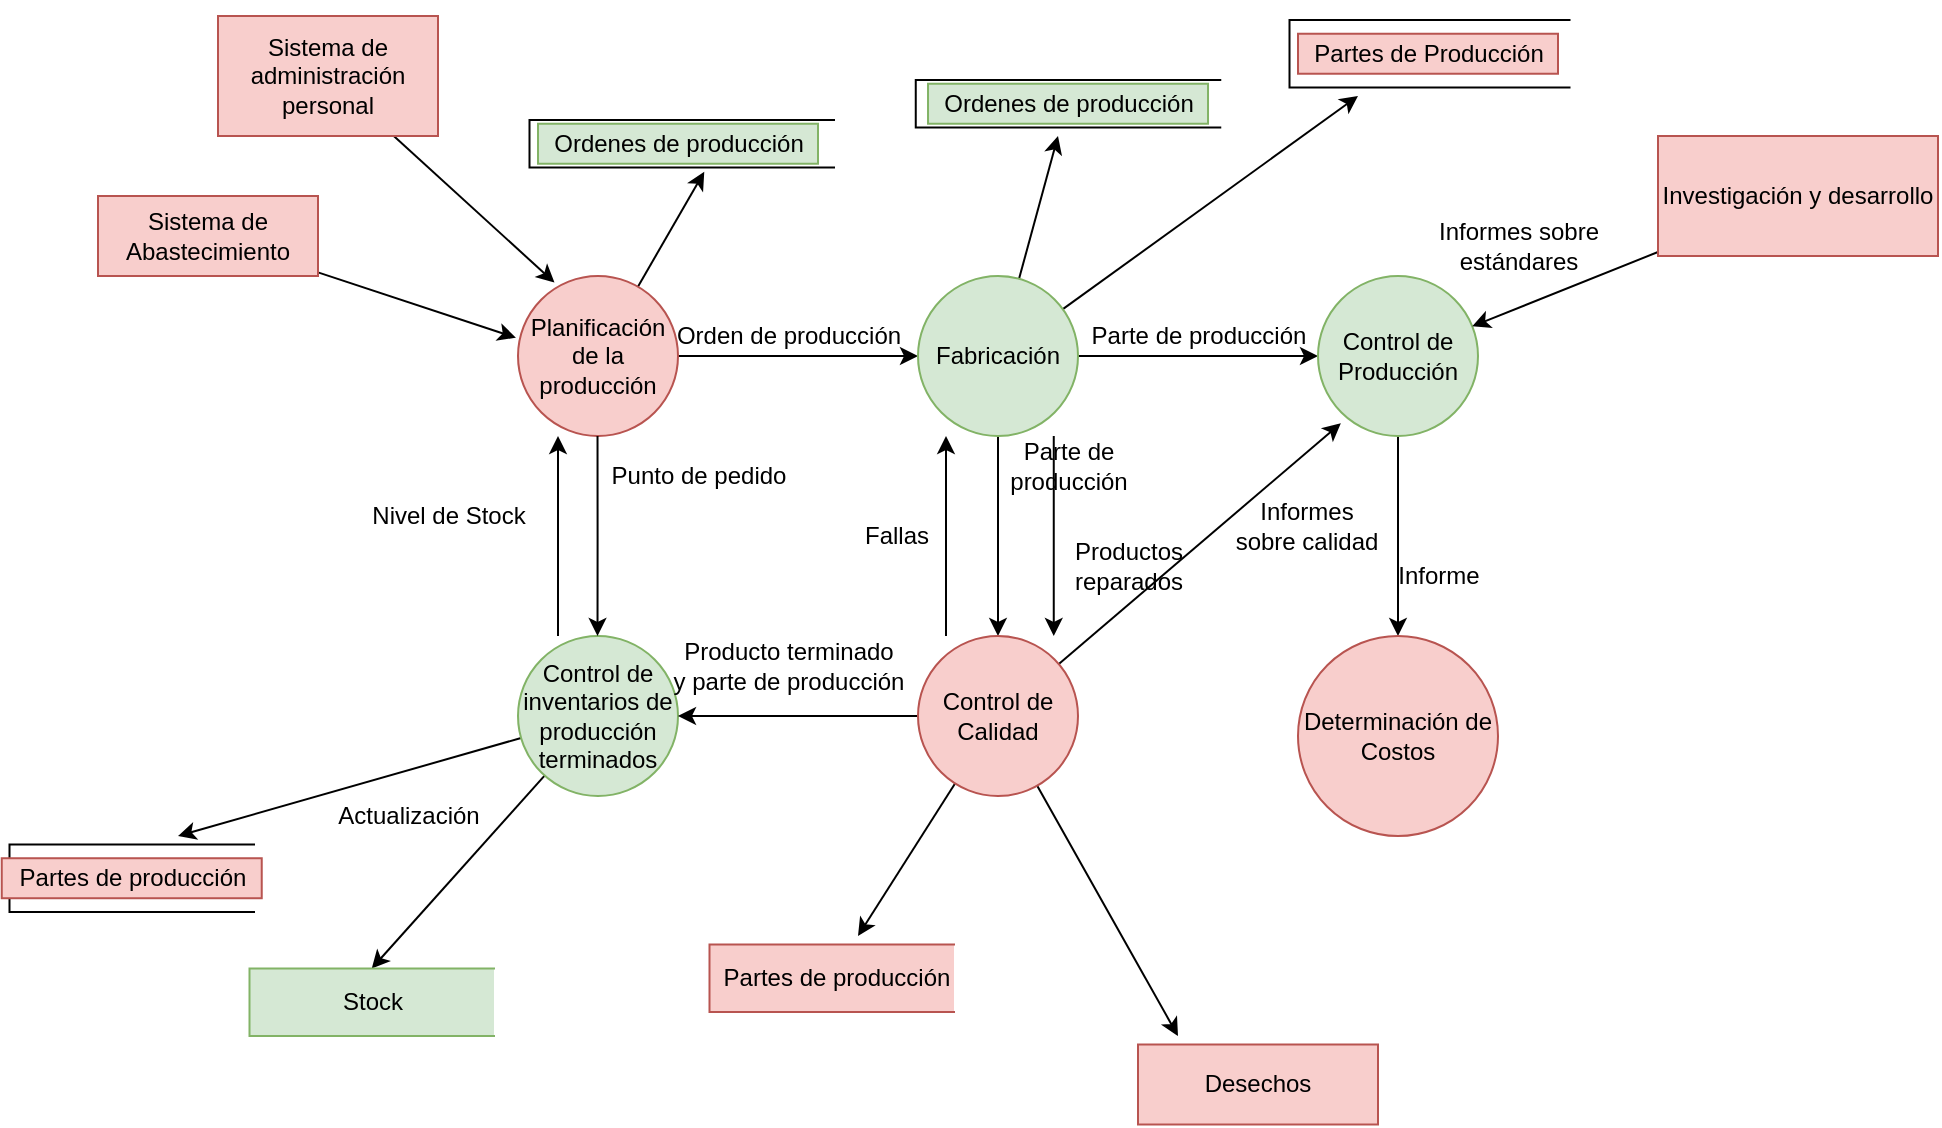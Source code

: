 <mxfile version="14.8.0" type="github">
  <diagram id="on07rTAMqTq5AdcJ2sTU" name="Page-1">
    <mxGraphModel dx="1773" dy="645" grid="1" gridSize="10" guides="1" tooltips="1" connect="1" arrows="1" fold="1" page="1" pageScale="1" pageWidth="827" pageHeight="1169" math="0" shadow="0">
      <root>
        <mxCell id="0" />
        <mxCell id="1" parent="0" />
        <mxCell id="LitLI9PwmLzpKt-Nh9I4-13" style="edgeStyle=none;rounded=0;orthogonalLoop=1;jettySize=auto;html=1;entryX=0;entryY=0.5;entryDx=0;entryDy=0;" parent="1" source="LitLI9PwmLzpKt-Nh9I4-1" target="LitLI9PwmLzpKt-Nh9I4-2" edge="1">
          <mxGeometry relative="1" as="geometry" />
        </mxCell>
        <mxCell id="LitLI9PwmLzpKt-Nh9I4-20" style="edgeStyle=none;rounded=0;orthogonalLoop=1;jettySize=auto;html=1;entryX=1.09;entryY=0.426;entryDx=0;entryDy=0;entryPerimeter=0;" parent="1" source="LitLI9PwmLzpKt-Nh9I4-1" target="LitLI9PwmLzpKt-Nh9I4-27" edge="1">
          <mxGeometry relative="1" as="geometry">
            <mxPoint x="330" y="120" as="targetPoint" />
          </mxGeometry>
        </mxCell>
        <mxCell id="LitLI9PwmLzpKt-Nh9I4-1" value="Planificación de la producción" style="ellipse;whiteSpace=wrap;html=1;aspect=fixed;fillColor=#f8cecc;strokeColor=#b85450;" parent="1" vertex="1">
          <mxGeometry x="200" y="160" width="80" height="80" as="geometry" />
        </mxCell>
        <mxCell id="LitLI9PwmLzpKt-Nh9I4-8" style="edgeStyle=orthogonalEdgeStyle;rounded=0;orthogonalLoop=1;jettySize=auto;html=1;entryX=0.5;entryY=0;entryDx=0;entryDy=0;" parent="1" source="LitLI9PwmLzpKt-Nh9I4-2" target="LitLI9PwmLzpKt-Nh9I4-4" edge="1">
          <mxGeometry relative="1" as="geometry" />
        </mxCell>
        <mxCell id="LitLI9PwmLzpKt-Nh9I4-14" style="edgeStyle=none;rounded=0;orthogonalLoop=1;jettySize=auto;html=1;entryX=0;entryY=0.5;entryDx=0;entryDy=0;" parent="1" source="LitLI9PwmLzpKt-Nh9I4-2" target="LitLI9PwmLzpKt-Nh9I4-5" edge="1">
          <mxGeometry relative="1" as="geometry" />
        </mxCell>
        <mxCell id="LitLI9PwmLzpKt-Nh9I4-21" style="edgeStyle=none;rounded=0;orthogonalLoop=1;jettySize=auto;html=1;" parent="1" source="LitLI9PwmLzpKt-Nh9I4-2" edge="1">
          <mxGeometry relative="1" as="geometry">
            <mxPoint x="470" y="90" as="targetPoint" />
          </mxGeometry>
        </mxCell>
        <mxCell id="LitLI9PwmLzpKt-Nh9I4-22" style="edgeStyle=none;rounded=0;orthogonalLoop=1;jettySize=auto;html=1;" parent="1" source="LitLI9PwmLzpKt-Nh9I4-2" edge="1">
          <mxGeometry relative="1" as="geometry">
            <mxPoint x="620" y="70" as="targetPoint" />
          </mxGeometry>
        </mxCell>
        <mxCell id="LitLI9PwmLzpKt-Nh9I4-2" value="Fabricación" style="ellipse;whiteSpace=wrap;html=1;aspect=fixed;fillColor=#d5e8d4;strokeColor=#82b366;" parent="1" vertex="1">
          <mxGeometry x="400" y="160" width="80" height="80" as="geometry" />
        </mxCell>
        <mxCell id="LitLI9PwmLzpKt-Nh9I4-16" style="edgeStyle=none;rounded=0;orthogonalLoop=1;jettySize=auto;html=1;" parent="1" source="LitLI9PwmLzpKt-Nh9I4-3" edge="1">
          <mxGeometry relative="1" as="geometry">
            <mxPoint x="30" y="440" as="targetPoint" />
          </mxGeometry>
        </mxCell>
        <mxCell id="LitLI9PwmLzpKt-Nh9I4-17" style="edgeStyle=none;rounded=0;orthogonalLoop=1;jettySize=auto;html=1;entryX=0;entryY=0.5;entryDx=0;entryDy=0;" parent="1" source="LitLI9PwmLzpKt-Nh9I4-3" target="LitLI9PwmLzpKt-Nh9I4-34" edge="1">
          <mxGeometry relative="1" as="geometry">
            <mxPoint x="130" y="480" as="targetPoint" />
          </mxGeometry>
        </mxCell>
        <mxCell id="LitLI9PwmLzpKt-Nh9I4-3" value="Control de inventarios de producción terminados" style="ellipse;whiteSpace=wrap;html=1;aspect=fixed;fillColor=#d5e8d4;strokeColor=#82b366;" parent="1" vertex="1">
          <mxGeometry x="200" y="340" width="80" height="80" as="geometry" />
        </mxCell>
        <mxCell id="LitLI9PwmLzpKt-Nh9I4-12" style="rounded=0;orthogonalLoop=1;jettySize=auto;html=1;entryX=0.143;entryY=0.92;entryDx=0;entryDy=0;entryPerimeter=0;" parent="1" source="LitLI9PwmLzpKt-Nh9I4-4" target="LitLI9PwmLzpKt-Nh9I4-5" edge="1">
          <mxGeometry relative="1" as="geometry">
            <mxPoint x="580" y="260" as="targetPoint" />
          </mxGeometry>
        </mxCell>
        <mxCell id="LitLI9PwmLzpKt-Nh9I4-15" style="edgeStyle=none;rounded=0;orthogonalLoop=1;jettySize=auto;html=1;entryX=1;entryY=0.5;entryDx=0;entryDy=0;" parent="1" source="LitLI9PwmLzpKt-Nh9I4-4" target="LitLI9PwmLzpKt-Nh9I4-3" edge="1">
          <mxGeometry relative="1" as="geometry" />
        </mxCell>
        <mxCell id="LitLI9PwmLzpKt-Nh9I4-18" style="edgeStyle=none;rounded=0;orthogonalLoop=1;jettySize=auto;html=1;" parent="1" source="LitLI9PwmLzpKt-Nh9I4-4" edge="1">
          <mxGeometry relative="1" as="geometry">
            <mxPoint x="370" y="490" as="targetPoint" />
          </mxGeometry>
        </mxCell>
        <mxCell id="LitLI9PwmLzpKt-Nh9I4-19" style="edgeStyle=none;rounded=0;orthogonalLoop=1;jettySize=auto;html=1;" parent="1" source="LitLI9PwmLzpKt-Nh9I4-4" edge="1">
          <mxGeometry relative="1" as="geometry">
            <mxPoint x="530" y="540" as="targetPoint" />
          </mxGeometry>
        </mxCell>
        <mxCell id="LitLI9PwmLzpKt-Nh9I4-4" value="Control de Calidad" style="ellipse;whiteSpace=wrap;html=1;aspect=fixed;fillColor=#f8cecc;strokeColor=#b85450;" parent="1" vertex="1">
          <mxGeometry x="400" y="340" width="80" height="80" as="geometry" />
        </mxCell>
        <mxCell id="LitLI9PwmLzpKt-Nh9I4-9" style="edgeStyle=orthogonalEdgeStyle;rounded=0;orthogonalLoop=1;jettySize=auto;html=1;entryX=0.5;entryY=0;entryDx=0;entryDy=0;" parent="1" source="LitLI9PwmLzpKt-Nh9I4-5" target="LitLI9PwmLzpKt-Nh9I4-6" edge="1">
          <mxGeometry relative="1" as="geometry" />
        </mxCell>
        <mxCell id="LitLI9PwmLzpKt-Nh9I4-5" value="Control de Producción" style="ellipse;whiteSpace=wrap;html=1;aspect=fixed;fillColor=#d5e8d4;strokeColor=#82b366;" parent="1" vertex="1">
          <mxGeometry x="600" y="160" width="80" height="80" as="geometry" />
        </mxCell>
        <mxCell id="LitLI9PwmLzpKt-Nh9I4-6" value="Determinación de Costos" style="ellipse;whiteSpace=wrap;html=1;aspect=fixed;fillColor=#f8cecc;strokeColor=#b85450;" parent="1" vertex="1">
          <mxGeometry x="590" y="340" width="100" height="100" as="geometry" />
        </mxCell>
        <mxCell id="LitLI9PwmLzpKt-Nh9I4-10" style="edgeStyle=orthogonalEdgeStyle;rounded=0;orthogonalLoop=1;jettySize=auto;html=1;entryX=0.5;entryY=0;entryDx=0;entryDy=0;" parent="1" edge="1">
          <mxGeometry relative="1" as="geometry">
            <mxPoint x="220" y="340" as="sourcePoint" />
            <mxPoint x="220" y="240" as="targetPoint" />
          </mxGeometry>
        </mxCell>
        <mxCell id="LitLI9PwmLzpKt-Nh9I4-11" style="edgeStyle=orthogonalEdgeStyle;rounded=0;orthogonalLoop=1;jettySize=auto;html=1;entryX=0.5;entryY=0;entryDx=0;entryDy=0;" parent="1" edge="1">
          <mxGeometry relative="1" as="geometry">
            <mxPoint x="239.76" y="240" as="sourcePoint" />
            <mxPoint x="239.76" y="340" as="targetPoint" />
            <Array as="points">
              <mxPoint x="239.76" y="290" />
              <mxPoint x="239.76" y="290" />
            </Array>
          </mxGeometry>
        </mxCell>
        <mxCell id="LitLI9PwmLzpKt-Nh9I4-24" style="edgeStyle=none;rounded=0;orthogonalLoop=1;jettySize=auto;html=1;" parent="1" source="LitLI9PwmLzpKt-Nh9I4-23" target="LitLI9PwmLzpKt-Nh9I4-5" edge="1">
          <mxGeometry relative="1" as="geometry" />
        </mxCell>
        <mxCell id="LitLI9PwmLzpKt-Nh9I4-23" value="Investigación y desarrollo" style="rounded=0;whiteSpace=wrap;html=1;fillColor=#f8cecc;strokeColor=#b85450;" parent="1" vertex="1">
          <mxGeometry x="770" y="90" width="140" height="60" as="geometry" />
        </mxCell>
        <mxCell id="LitLI9PwmLzpKt-Nh9I4-26" value="" style="shape=partialRectangle;whiteSpace=wrap;html=1;bottom=1;right=1;left=1;top=0;fillColor=none;routingCenterX=-0.5;rotation=90;" parent="1" vertex="1">
          <mxGeometry x="638.88" y="-21.13" width="33.75" height="140" as="geometry" />
        </mxCell>
        <mxCell id="LitLI9PwmLzpKt-Nh9I4-27" value="&lt;br&gt;" style="shape=partialRectangle;whiteSpace=wrap;html=1;bottom=1;right=1;left=1;top=0;fillColor=none;routingCenterX=-0.5;rotation=90;" parent="1" vertex="1">
          <mxGeometry x="270" y="17.75" width="23.75" height="152.25" as="geometry" />
        </mxCell>
        <mxCell id="LitLI9PwmLzpKt-Nh9I4-31" style="edgeStyle=none;rounded=0;orthogonalLoop=1;jettySize=auto;html=1;entryX=0.228;entryY=0.041;entryDx=0;entryDy=0;entryPerimeter=0;" parent="1" source="LitLI9PwmLzpKt-Nh9I4-29" target="LitLI9PwmLzpKt-Nh9I4-1" edge="1">
          <mxGeometry relative="1" as="geometry" />
        </mxCell>
        <mxCell id="LitLI9PwmLzpKt-Nh9I4-29" value="Sistema de administración personal" style="rounded=0;whiteSpace=wrap;html=1;fillColor=#f8cecc;strokeColor=#b85450;" parent="1" vertex="1">
          <mxGeometry x="50" y="30" width="110" height="60" as="geometry" />
        </mxCell>
        <mxCell id="LitLI9PwmLzpKt-Nh9I4-32" style="edgeStyle=none;rounded=0;orthogonalLoop=1;jettySize=auto;html=1;entryX=-0.013;entryY=0.386;entryDx=0;entryDy=0;entryPerimeter=0;" parent="1" source="LitLI9PwmLzpKt-Nh9I4-30" target="LitLI9PwmLzpKt-Nh9I4-1" edge="1">
          <mxGeometry relative="1" as="geometry" />
        </mxCell>
        <mxCell id="LitLI9PwmLzpKt-Nh9I4-30" value="Sistema de Abastecimiento" style="rounded=0;whiteSpace=wrap;html=1;fillColor=#f8cecc;strokeColor=#b85450;" parent="1" vertex="1">
          <mxGeometry x="-10" y="120" width="110" height="40" as="geometry" />
        </mxCell>
        <mxCell id="LitLI9PwmLzpKt-Nh9I4-33" value="" style="shape=partialRectangle;whiteSpace=wrap;html=1;bottom=1;right=1;left=1;top=0;fillColor=none;routingCenterX=-0.5;rotation=90;" parent="1" vertex="1">
          <mxGeometry x="-10" y="400" width="33.75" height="122.25" as="geometry" />
        </mxCell>
        <mxCell id="LitLI9PwmLzpKt-Nh9I4-34" value="" style="shape=partialRectangle;whiteSpace=wrap;html=1;bottom=1;right=1;left=1;top=0;fillColor=#d5e8d4;routingCenterX=-0.5;rotation=90;strokeColor=#82b366;" parent="1" vertex="1">
          <mxGeometry x="110" y="462" width="33.75" height="122.25" as="geometry" />
        </mxCell>
        <mxCell id="LitLI9PwmLzpKt-Nh9I4-35" value="" style="shape=partialRectangle;whiteSpace=wrap;html=1;bottom=1;right=1;left=1;top=0;fillColor=#f8cecc;routingCenterX=-0.5;rotation=90;strokeColor=#b85450;" parent="1" vertex="1">
          <mxGeometry x="340" y="450" width="33.75" height="122.25" as="geometry" />
        </mxCell>
        <mxCell id="LitLI9PwmLzpKt-Nh9I4-36" value="Desechos" style="rounded=0;whiteSpace=wrap;html=1;fillColor=#f8cecc;strokeColor=#b85450;" parent="1" vertex="1">
          <mxGeometry x="510" y="544.25" width="120" height="40" as="geometry" />
        </mxCell>
        <mxCell id="LitLI9PwmLzpKt-Nh9I4-39" value="Ordenes de producción" style="text;html=1;align=center;verticalAlign=middle;resizable=0;points=[];autosize=1;strokeColor=#82b366;fillColor=#d5e8d4;" parent="1" vertex="1">
          <mxGeometry x="210" y="83.87" width="140" height="20" as="geometry" />
        </mxCell>
        <mxCell id="LitLI9PwmLzpKt-Nh9I4-40" style="edgeStyle=none;rounded=0;orthogonalLoop=1;jettySize=auto;html=1;exitX=0;exitY=0.5;exitDx=0;exitDy=0;" parent="1" source="LitLI9PwmLzpKt-Nh9I4-27" target="LitLI9PwmLzpKt-Nh9I4-27" edge="1">
          <mxGeometry relative="1" as="geometry" />
        </mxCell>
        <mxCell id="LitLI9PwmLzpKt-Nh9I4-41" value="Ordenes de producción" style="text;html=1;align=center;verticalAlign=middle;resizable=0;points=[];autosize=1;strokeColor=#82b366;fillColor=#d5e8d4;" parent="1" vertex="1">
          <mxGeometry x="405.01" y="63.87" width="140" height="20" as="geometry" />
        </mxCell>
        <mxCell id="LitLI9PwmLzpKt-Nh9I4-42" style="edgeStyle=none;rounded=0;orthogonalLoop=1;jettySize=auto;html=1;exitX=0;exitY=0.5;exitDx=0;exitDy=0;" parent="1" edge="1">
          <mxGeometry relative="1" as="geometry">
            <mxPoint x="414.875" y="30" as="sourcePoint" />
            <mxPoint x="414.875" y="30" as="targetPoint" />
          </mxGeometry>
        </mxCell>
        <mxCell id="LitLI9PwmLzpKt-Nh9I4-43" value="&lt;br&gt;" style="shape=partialRectangle;whiteSpace=wrap;html=1;bottom=1;right=1;left=1;top=0;fillColor=none;routingCenterX=-0.5;rotation=90;" parent="1" vertex="1">
          <mxGeometry x="463.13" y="-2.25" width="23.75" height="152.25" as="geometry" />
        </mxCell>
        <mxCell id="LitLI9PwmLzpKt-Nh9I4-44" value="Partes de Producción" style="text;html=1;align=center;verticalAlign=middle;resizable=0;points=[];autosize=1;strokeColor=#b85450;fillColor=#f8cecc;" parent="1" vertex="1">
          <mxGeometry x="590" y="38.87" width="130" height="20" as="geometry" />
        </mxCell>
        <mxCell id="LitLI9PwmLzpKt-Nh9I4-45" value="Partes de producción" style="text;html=1;align=center;verticalAlign=middle;resizable=0;points=[];autosize=1;strokeColor=none;" parent="1" vertex="1">
          <mxGeometry x="293.75" y="501.12" width="130" height="20" as="geometry" />
        </mxCell>
        <mxCell id="LitLI9PwmLzpKt-Nh9I4-46" value="Stock" style="text;html=1;align=center;verticalAlign=middle;resizable=0;points=[];autosize=1;strokeColor=none;" parent="1" vertex="1">
          <mxGeometry x="101.88" y="513.12" width="50" height="20" as="geometry" />
        </mxCell>
        <mxCell id="LitLI9PwmLzpKt-Nh9I4-47" value="Partes de producción" style="text;html=1;align=center;verticalAlign=middle;resizable=0;points=[];autosize=1;strokeColor=#b85450;fillColor=#f8cecc;" parent="1" vertex="1">
          <mxGeometry x="-58.13" y="451.12" width="130" height="20" as="geometry" />
        </mxCell>
        <mxCell id="LitLI9PwmLzpKt-Nh9I4-48" value="Orden de producción" style="text;html=1;align=center;verticalAlign=middle;resizable=0;points=[];autosize=1;strokeColor=none;" parent="1" vertex="1">
          <mxGeometry x="270" y="180" width="130" height="20" as="geometry" />
        </mxCell>
        <mxCell id="LitLI9PwmLzpKt-Nh9I4-49" value="Parte de producción" style="text;html=1;align=center;verticalAlign=middle;resizable=0;points=[];autosize=1;strokeColor=none;" parent="1" vertex="1">
          <mxGeometry x="480" y="180" width="120" height="20" as="geometry" />
        </mxCell>
        <mxCell id="LitLI9PwmLzpKt-Nh9I4-50" value="Nivel de Stock" style="text;html=1;align=center;verticalAlign=middle;resizable=0;points=[];autosize=1;strokeColor=none;" parent="1" vertex="1">
          <mxGeometry x="120" y="270" width="90" height="20" as="geometry" />
        </mxCell>
        <mxCell id="LitLI9PwmLzpKt-Nh9I4-51" value="Punto de pedido" style="text;html=1;align=center;verticalAlign=middle;resizable=0;points=[];autosize=1;strokeColor=none;" parent="1" vertex="1">
          <mxGeometry x="240" y="250" width="100" height="20" as="geometry" />
        </mxCell>
        <mxCell id="LitLI9PwmLzpKt-Nh9I4-53" style="edgeStyle=orthogonalEdgeStyle;rounded=0;orthogonalLoop=1;jettySize=auto;html=1;entryX=0.5;entryY=0;entryDx=0;entryDy=0;" parent="1" edge="1">
          <mxGeometry relative="1" as="geometry">
            <mxPoint x="414" y="340" as="sourcePoint" />
            <mxPoint x="414" y="240" as="targetPoint" />
          </mxGeometry>
        </mxCell>
        <mxCell id="LitLI9PwmLzpKt-Nh9I4-54" style="edgeStyle=orthogonalEdgeStyle;rounded=0;orthogonalLoop=1;jettySize=auto;html=1;entryX=0.5;entryY=0;entryDx=0;entryDy=0;" parent="1" edge="1">
          <mxGeometry relative="1" as="geometry">
            <mxPoint x="467.88" y="240" as="sourcePoint" />
            <mxPoint x="467.88" y="340" as="targetPoint" />
          </mxGeometry>
        </mxCell>
        <mxCell id="LitLI9PwmLzpKt-Nh9I4-55" value="Fallas&lt;br&gt;" style="text;html=1;align=center;verticalAlign=middle;resizable=0;points=[];autosize=1;strokeColor=none;" parent="1" vertex="1">
          <mxGeometry x="364" y="280" width="50" height="20" as="geometry" />
        </mxCell>
        <mxCell id="LitLI9PwmLzpKt-Nh9I4-56" value="Parte de&lt;br&gt;producción" style="text;html=1;align=center;verticalAlign=middle;resizable=0;points=[];autosize=1;strokeColor=none;" parent="1" vertex="1">
          <mxGeometry x="440" y="240" width="70" height="30" as="geometry" />
        </mxCell>
        <mxCell id="LitLI9PwmLzpKt-Nh9I4-57" value="Productos&lt;br&gt;reparados" style="text;html=1;align=center;verticalAlign=middle;resizable=0;points=[];autosize=1;strokeColor=none;" parent="1" vertex="1">
          <mxGeometry x="470" y="290" width="70" height="30" as="geometry" />
        </mxCell>
        <mxCell id="LitLI9PwmLzpKt-Nh9I4-58" value="Informes&lt;br&gt;sobre calidad" style="text;html=1;align=center;verticalAlign=middle;resizable=0;points=[];autosize=1;strokeColor=none;" parent="1" vertex="1">
          <mxGeometry x="548.88" y="270" width="90" height="30" as="geometry" />
        </mxCell>
        <mxCell id="LitLI9PwmLzpKt-Nh9I4-59" value="Informe" style="text;html=1;align=center;verticalAlign=middle;resizable=0;points=[];autosize=1;strokeColor=none;" parent="1" vertex="1">
          <mxGeometry x="630" y="300" width="60" height="20" as="geometry" />
        </mxCell>
        <mxCell id="LitLI9PwmLzpKt-Nh9I4-60" value="Informes sobre&lt;br&gt;estándares" style="text;html=1;align=center;verticalAlign=middle;resizable=0;points=[];autosize=1;strokeColor=none;" parent="1" vertex="1">
          <mxGeometry x="650" y="130" width="100" height="30" as="geometry" />
        </mxCell>
        <mxCell id="LitLI9PwmLzpKt-Nh9I4-61" value="Actualización" style="text;html=1;align=center;verticalAlign=middle;resizable=0;points=[];autosize=1;strokeColor=none;" parent="1" vertex="1">
          <mxGeometry x="100" y="420" width="90" height="20" as="geometry" />
        </mxCell>
        <mxCell id="LitLI9PwmLzpKt-Nh9I4-62" value="Producto terminado&lt;br&gt;y parte de producción" style="text;html=1;align=center;verticalAlign=middle;resizable=0;points=[];autosize=1;strokeColor=none;" parent="1" vertex="1">
          <mxGeometry x="270" y="340" width="130" height="30" as="geometry" />
        </mxCell>
      </root>
    </mxGraphModel>
  </diagram>
</mxfile>
